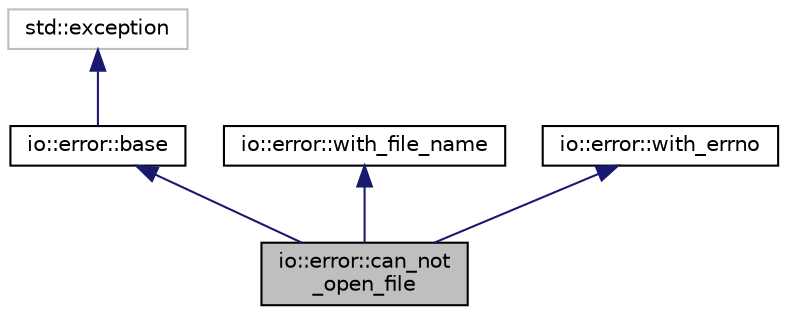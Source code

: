 digraph "io::error::can_not_open_file"
{
  edge [fontname="Helvetica",fontsize="10",labelfontname="Helvetica",labelfontsize="10"];
  node [fontname="Helvetica",fontsize="10",shape=record];
  Node0 [label="io::error::can_not\l_open_file",height=0.2,width=0.4,color="black", fillcolor="grey75", style="filled", fontcolor="black"];
  Node1 -> Node0 [dir="back",color="midnightblue",fontsize="10",style="solid"];
  Node1 [label="io::error::base",height=0.2,width=0.4,color="black", fillcolor="white", style="filled",URL="$structio_1_1error_1_1base.html"];
  Node2 -> Node1 [dir="back",color="midnightblue",fontsize="10",style="solid"];
  Node2 [label="std::exception",height=0.2,width=0.4,color="grey75", fillcolor="white", style="filled"];
  Node3 -> Node0 [dir="back",color="midnightblue",fontsize="10",style="solid"];
  Node3 [label="io::error::with_file_name",height=0.2,width=0.4,color="black", fillcolor="white", style="filled",URL="$structio_1_1error_1_1with__file__name.html"];
  Node4 -> Node0 [dir="back",color="midnightblue",fontsize="10",style="solid"];
  Node4 [label="io::error::with_errno",height=0.2,width=0.4,color="black", fillcolor="white", style="filled",URL="$structio_1_1error_1_1with__errno.html"];
}
